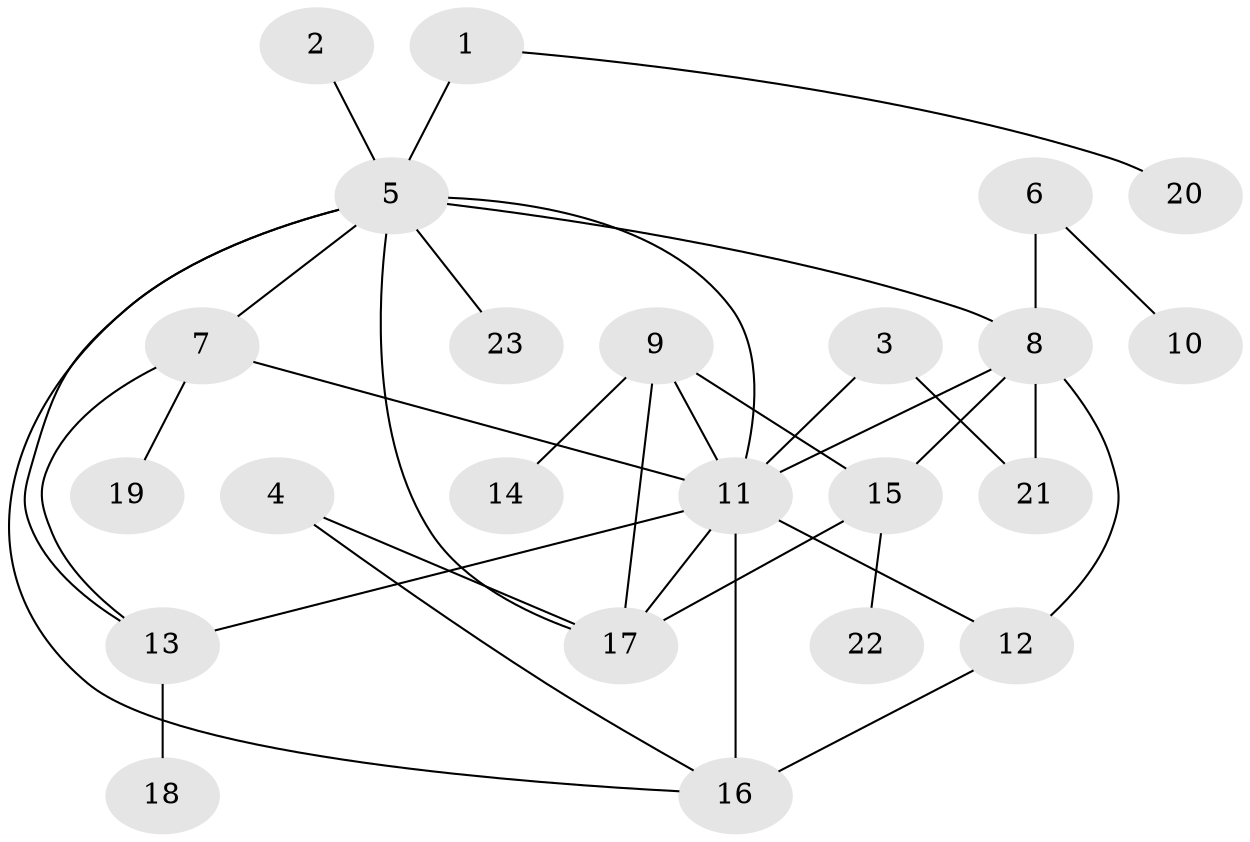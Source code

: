 // original degree distribution, {10: 0.013513513513513514, 7: 0.06756756756756757, 4: 0.0945945945945946, 6: 0.013513513513513514, 9: 0.013513513513513514, 8: 0.02702702702702703, 3: 0.06756756756756757, 1: 0.5405405405405406, 2: 0.14864864864864866, 5: 0.013513513513513514}
// Generated by graph-tools (version 1.1) at 2025/37/03/04/25 23:37:48]
// undirected, 23 vertices, 35 edges
graph export_dot {
  node [color=gray90,style=filled];
  1;
  2;
  3;
  4;
  5;
  6;
  7;
  8;
  9;
  10;
  11;
  12;
  13;
  14;
  15;
  16;
  17;
  18;
  19;
  20;
  21;
  22;
  23;
  1 -- 5 [weight=2.0];
  1 -- 20 [weight=1.0];
  2 -- 5 [weight=1.0];
  3 -- 11 [weight=1.0];
  3 -- 21 [weight=1.0];
  4 -- 16 [weight=1.0];
  4 -- 17 [weight=1.0];
  5 -- 7 [weight=1.0];
  5 -- 8 [weight=1.0];
  5 -- 11 [weight=1.0];
  5 -- 13 [weight=1.0];
  5 -- 16 [weight=1.0];
  5 -- 17 [weight=2.0];
  5 -- 23 [weight=1.0];
  6 -- 8 [weight=1.0];
  6 -- 10 [weight=1.0];
  7 -- 11 [weight=1.0];
  7 -- 13 [weight=1.0];
  7 -- 19 [weight=1.0];
  8 -- 11 [weight=1.0];
  8 -- 12 [weight=1.0];
  8 -- 15 [weight=1.0];
  8 -- 21 [weight=1.0];
  9 -- 11 [weight=1.0];
  9 -- 14 [weight=1.0];
  9 -- 15 [weight=1.0];
  9 -- 17 [weight=1.0];
  11 -- 12 [weight=1.0];
  11 -- 13 [weight=2.0];
  11 -- 16 [weight=2.0];
  11 -- 17 [weight=2.0];
  12 -- 16 [weight=1.0];
  13 -- 18 [weight=1.0];
  15 -- 17 [weight=1.0];
  15 -- 22 [weight=1.0];
}
